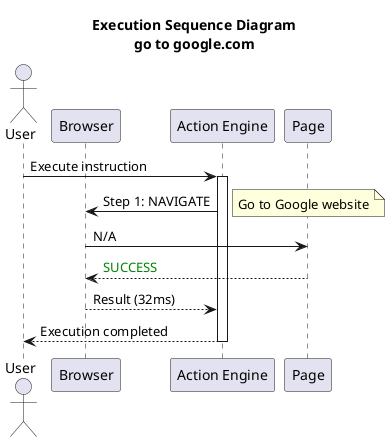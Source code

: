 @startuml
title Execution Sequence Diagram\ngo to google.com 


actor User
participant "Browser" as B
participant "Action Engine" as AE
participant "Page" as P

User -> AE: Execute instruction
activate AE

AE -> B: Step 1: NAVIGATE
note right: Go to Google website
B -> P: N/A
P --> B: <color:green>SUCCESS</color>
B --> AE: Result (32ms)

AE --> User: Execution completed
deactivate AE
@enduml